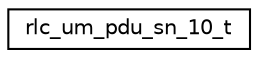 digraph "Graphical Class Hierarchy"
{
 // LATEX_PDF_SIZE
  edge [fontname="Helvetica",fontsize="10",labelfontname="Helvetica",labelfontsize="10"];
  node [fontname="Helvetica",fontsize="10",shape=record];
  rankdir="LR";
  Node0 [label="rlc_um_pdu_sn_10_t",height=0.2,width=0.4,color="black", fillcolor="white", style="filled",URL="$structrlc__um__pdu__sn__10__t.html",tooltip="Structure helping coding and decoding the first 2 bytes of a UMD PDU."];
}
